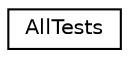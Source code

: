 digraph "Graphical Class Hierarchy"
{
 // LATEX_PDF_SIZE
  edge [fontname="Helvetica",fontsize="10",labelfontname="Helvetica",labelfontsize="10"];
  node [fontname="Helvetica",fontsize="10",shape=record];
  rankdir="LR";
  Node0 [label="AllTests",height=0.2,width=0.4,color="black", fillcolor="white", style="filled",URL="$class_all_tests.html",tooltip=" "];
}
